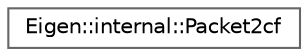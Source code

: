 digraph "类继承关系图"
{
 // LATEX_PDF_SIZE
  bgcolor="transparent";
  edge [fontname=Helvetica,fontsize=10,labelfontname=Helvetica,labelfontsize=10];
  node [fontname=Helvetica,fontsize=10,shape=box,height=0.2,width=0.4];
  rankdir="LR";
  Node0 [id="Node000000",label="Eigen::internal::Packet2cf",height=0.2,width=0.4,color="grey40", fillcolor="white", style="filled",URL="$struct_eigen_1_1internal_1_1_packet2cf.html",tooltip=" "];
}

